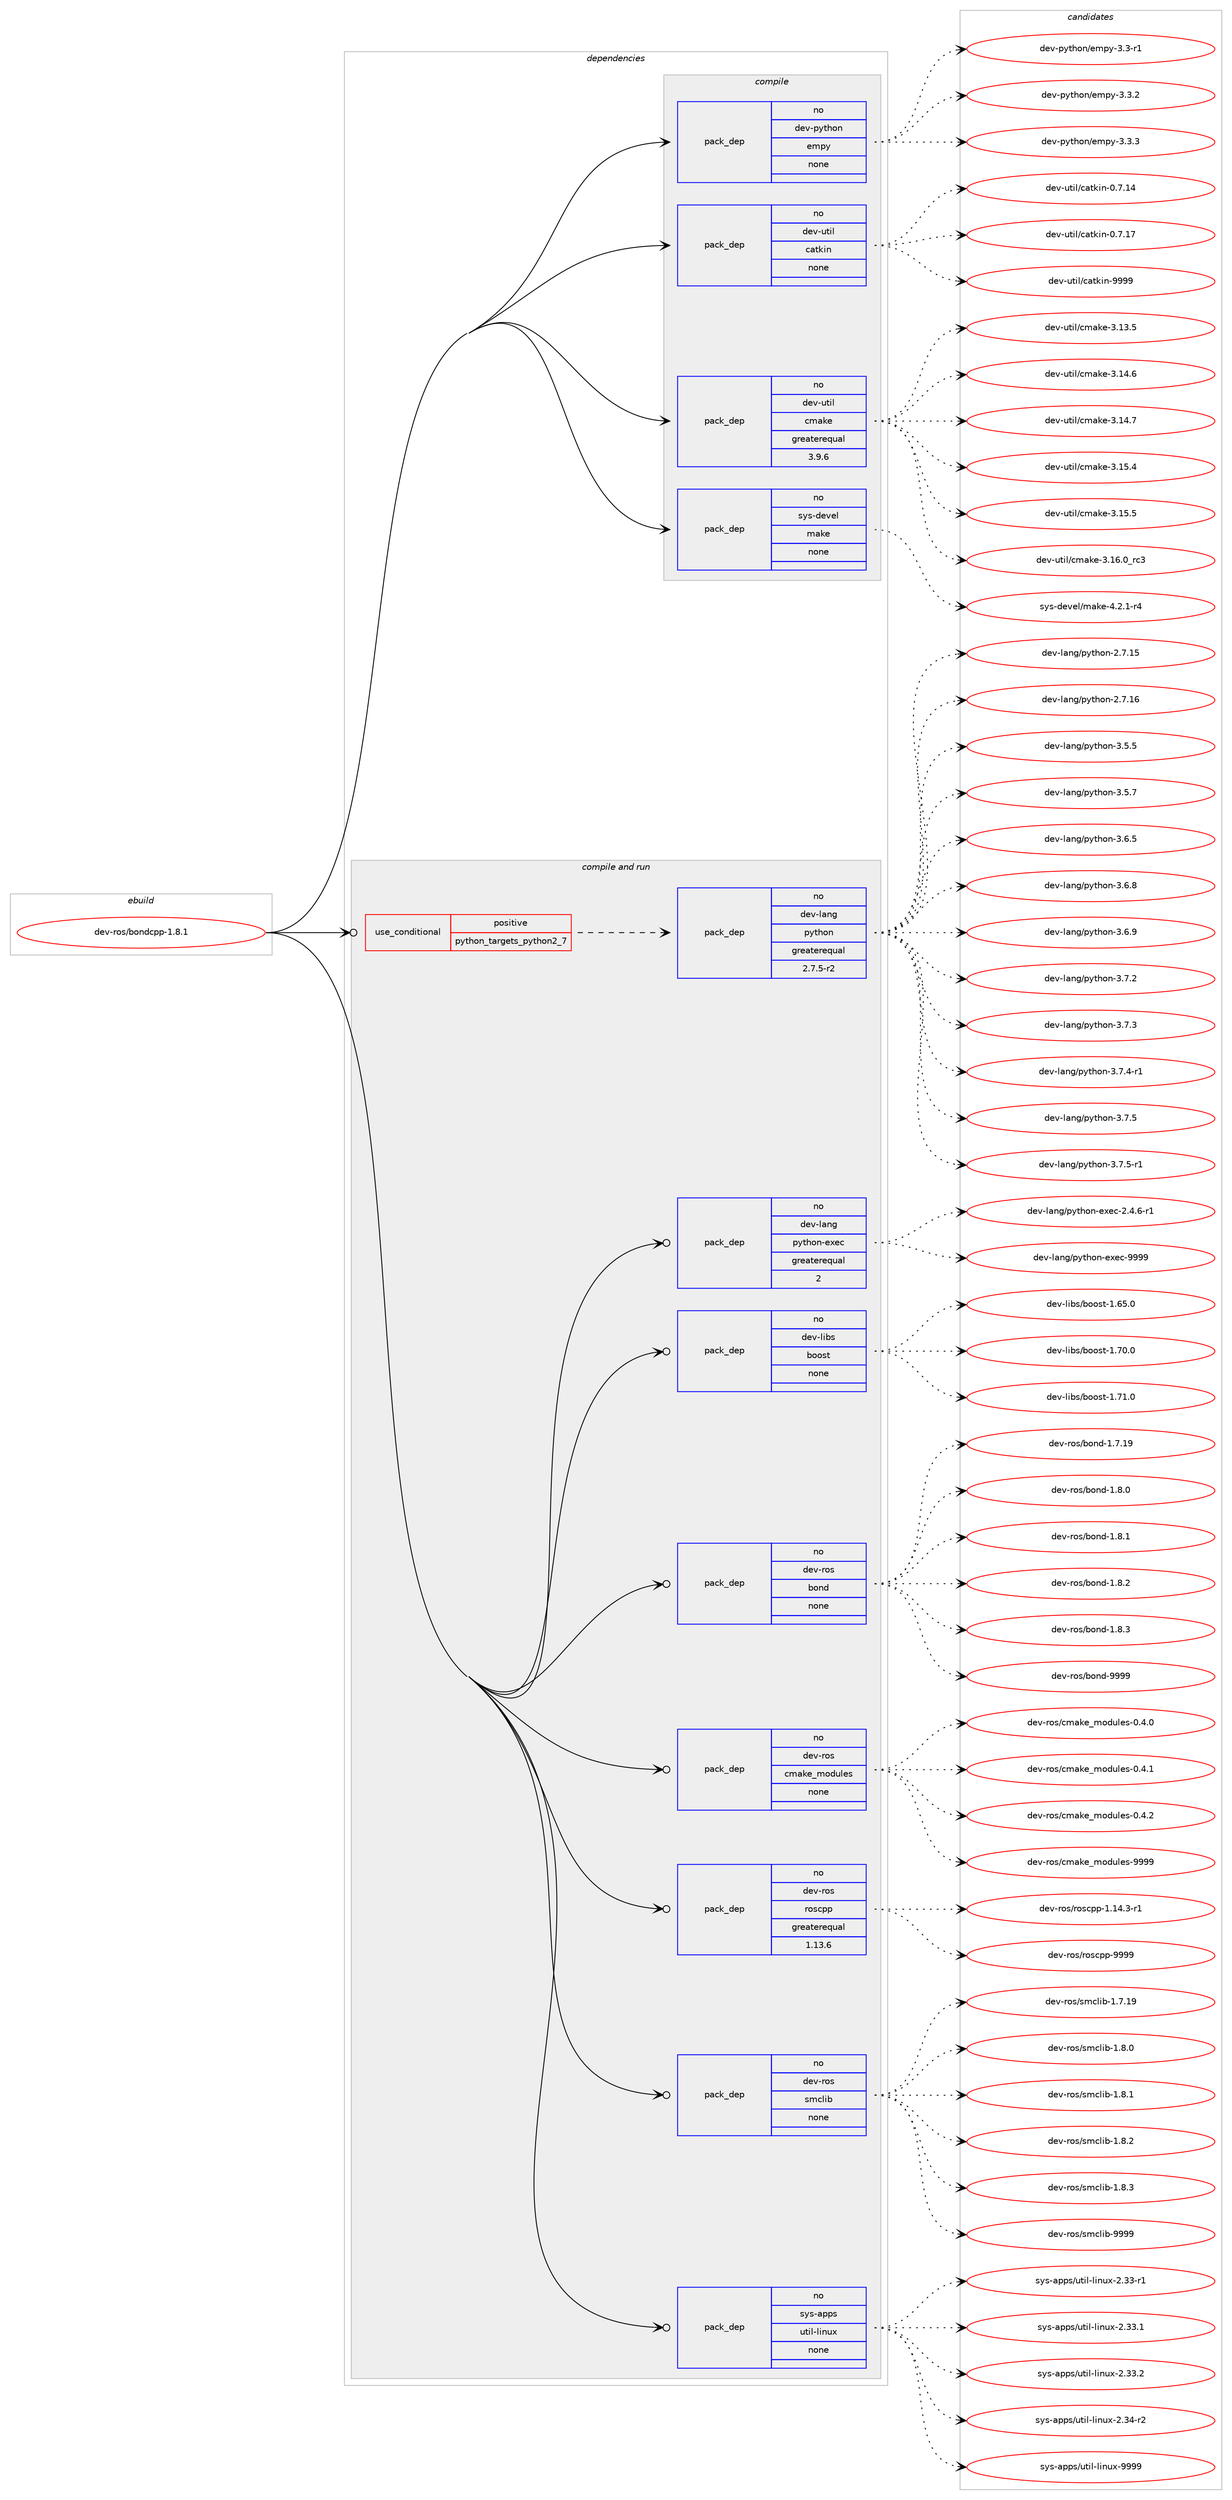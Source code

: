 digraph prolog {

# *************
# Graph options
# *************

newrank=true;
concentrate=true;
compound=true;
graph [rankdir=LR,fontname=Helvetica,fontsize=10,ranksep=1.5];#, ranksep=2.5, nodesep=0.2];
edge  [arrowhead=vee];
node  [fontname=Helvetica,fontsize=10];

# **********
# The ebuild
# **********

subgraph cluster_leftcol {
color=gray;
rank=same;
label=<<i>ebuild</i>>;
id [label="dev-ros/bondcpp-1.8.1", color=red, width=4, href="../dev-ros/bondcpp-1.8.1.svg"];
}

# ****************
# The dependencies
# ****************

subgraph cluster_midcol {
color=gray;
label=<<i>dependencies</i>>;
subgraph cluster_compile {
fillcolor="#eeeeee";
style=filled;
label=<<i>compile</i>>;
subgraph pack484089 {
dependency648751 [label=<<TABLE BORDER="0" CELLBORDER="1" CELLSPACING="0" CELLPADDING="4" WIDTH="220"><TR><TD ROWSPAN="6" CELLPADDING="30">pack_dep</TD></TR><TR><TD WIDTH="110">no</TD></TR><TR><TD>dev-python</TD></TR><TR><TD>empy</TD></TR><TR><TD>none</TD></TR><TR><TD></TD></TR></TABLE>>, shape=none, color=blue];
}
id:e -> dependency648751:w [weight=20,style="solid",arrowhead="vee"];
subgraph pack484090 {
dependency648752 [label=<<TABLE BORDER="0" CELLBORDER="1" CELLSPACING="0" CELLPADDING="4" WIDTH="220"><TR><TD ROWSPAN="6" CELLPADDING="30">pack_dep</TD></TR><TR><TD WIDTH="110">no</TD></TR><TR><TD>dev-util</TD></TR><TR><TD>catkin</TD></TR><TR><TD>none</TD></TR><TR><TD></TD></TR></TABLE>>, shape=none, color=blue];
}
id:e -> dependency648752:w [weight=20,style="solid",arrowhead="vee"];
subgraph pack484091 {
dependency648753 [label=<<TABLE BORDER="0" CELLBORDER="1" CELLSPACING="0" CELLPADDING="4" WIDTH="220"><TR><TD ROWSPAN="6" CELLPADDING="30">pack_dep</TD></TR><TR><TD WIDTH="110">no</TD></TR><TR><TD>dev-util</TD></TR><TR><TD>cmake</TD></TR><TR><TD>greaterequal</TD></TR><TR><TD>3.9.6</TD></TR></TABLE>>, shape=none, color=blue];
}
id:e -> dependency648753:w [weight=20,style="solid",arrowhead="vee"];
subgraph pack484092 {
dependency648754 [label=<<TABLE BORDER="0" CELLBORDER="1" CELLSPACING="0" CELLPADDING="4" WIDTH="220"><TR><TD ROWSPAN="6" CELLPADDING="30">pack_dep</TD></TR><TR><TD WIDTH="110">no</TD></TR><TR><TD>sys-devel</TD></TR><TR><TD>make</TD></TR><TR><TD>none</TD></TR><TR><TD></TD></TR></TABLE>>, shape=none, color=blue];
}
id:e -> dependency648754:w [weight=20,style="solid",arrowhead="vee"];
}
subgraph cluster_compileandrun {
fillcolor="#eeeeee";
style=filled;
label=<<i>compile and run</i>>;
subgraph cond152766 {
dependency648755 [label=<<TABLE BORDER="0" CELLBORDER="1" CELLSPACING="0" CELLPADDING="4"><TR><TD ROWSPAN="3" CELLPADDING="10">use_conditional</TD></TR><TR><TD>positive</TD></TR><TR><TD>python_targets_python2_7</TD></TR></TABLE>>, shape=none, color=red];
subgraph pack484093 {
dependency648756 [label=<<TABLE BORDER="0" CELLBORDER="1" CELLSPACING="0" CELLPADDING="4" WIDTH="220"><TR><TD ROWSPAN="6" CELLPADDING="30">pack_dep</TD></TR><TR><TD WIDTH="110">no</TD></TR><TR><TD>dev-lang</TD></TR><TR><TD>python</TD></TR><TR><TD>greaterequal</TD></TR><TR><TD>2.7.5-r2</TD></TR></TABLE>>, shape=none, color=blue];
}
dependency648755:e -> dependency648756:w [weight=20,style="dashed",arrowhead="vee"];
}
id:e -> dependency648755:w [weight=20,style="solid",arrowhead="odotvee"];
subgraph pack484094 {
dependency648757 [label=<<TABLE BORDER="0" CELLBORDER="1" CELLSPACING="0" CELLPADDING="4" WIDTH="220"><TR><TD ROWSPAN="6" CELLPADDING="30">pack_dep</TD></TR><TR><TD WIDTH="110">no</TD></TR><TR><TD>dev-lang</TD></TR><TR><TD>python-exec</TD></TR><TR><TD>greaterequal</TD></TR><TR><TD>2</TD></TR></TABLE>>, shape=none, color=blue];
}
id:e -> dependency648757:w [weight=20,style="solid",arrowhead="odotvee"];
subgraph pack484095 {
dependency648758 [label=<<TABLE BORDER="0" CELLBORDER="1" CELLSPACING="0" CELLPADDING="4" WIDTH="220"><TR><TD ROWSPAN="6" CELLPADDING="30">pack_dep</TD></TR><TR><TD WIDTH="110">no</TD></TR><TR><TD>dev-libs</TD></TR><TR><TD>boost</TD></TR><TR><TD>none</TD></TR><TR><TD></TD></TR></TABLE>>, shape=none, color=blue];
}
id:e -> dependency648758:w [weight=20,style="solid",arrowhead="odotvee"];
subgraph pack484096 {
dependency648759 [label=<<TABLE BORDER="0" CELLBORDER="1" CELLSPACING="0" CELLPADDING="4" WIDTH="220"><TR><TD ROWSPAN="6" CELLPADDING="30">pack_dep</TD></TR><TR><TD WIDTH="110">no</TD></TR><TR><TD>dev-ros</TD></TR><TR><TD>bond</TD></TR><TR><TD>none</TD></TR><TR><TD></TD></TR></TABLE>>, shape=none, color=blue];
}
id:e -> dependency648759:w [weight=20,style="solid",arrowhead="odotvee"];
subgraph pack484097 {
dependency648760 [label=<<TABLE BORDER="0" CELLBORDER="1" CELLSPACING="0" CELLPADDING="4" WIDTH="220"><TR><TD ROWSPAN="6" CELLPADDING="30">pack_dep</TD></TR><TR><TD WIDTH="110">no</TD></TR><TR><TD>dev-ros</TD></TR><TR><TD>cmake_modules</TD></TR><TR><TD>none</TD></TR><TR><TD></TD></TR></TABLE>>, shape=none, color=blue];
}
id:e -> dependency648760:w [weight=20,style="solid",arrowhead="odotvee"];
subgraph pack484098 {
dependency648761 [label=<<TABLE BORDER="0" CELLBORDER="1" CELLSPACING="0" CELLPADDING="4" WIDTH="220"><TR><TD ROWSPAN="6" CELLPADDING="30">pack_dep</TD></TR><TR><TD WIDTH="110">no</TD></TR><TR><TD>dev-ros</TD></TR><TR><TD>roscpp</TD></TR><TR><TD>greaterequal</TD></TR><TR><TD>1.13.6</TD></TR></TABLE>>, shape=none, color=blue];
}
id:e -> dependency648761:w [weight=20,style="solid",arrowhead="odotvee"];
subgraph pack484099 {
dependency648762 [label=<<TABLE BORDER="0" CELLBORDER="1" CELLSPACING="0" CELLPADDING="4" WIDTH="220"><TR><TD ROWSPAN="6" CELLPADDING="30">pack_dep</TD></TR><TR><TD WIDTH="110">no</TD></TR><TR><TD>dev-ros</TD></TR><TR><TD>smclib</TD></TR><TR><TD>none</TD></TR><TR><TD></TD></TR></TABLE>>, shape=none, color=blue];
}
id:e -> dependency648762:w [weight=20,style="solid",arrowhead="odotvee"];
subgraph pack484100 {
dependency648763 [label=<<TABLE BORDER="0" CELLBORDER="1" CELLSPACING="0" CELLPADDING="4" WIDTH="220"><TR><TD ROWSPAN="6" CELLPADDING="30">pack_dep</TD></TR><TR><TD WIDTH="110">no</TD></TR><TR><TD>sys-apps</TD></TR><TR><TD>util-linux</TD></TR><TR><TD>none</TD></TR><TR><TD></TD></TR></TABLE>>, shape=none, color=blue];
}
id:e -> dependency648763:w [weight=20,style="solid",arrowhead="odotvee"];
}
subgraph cluster_run {
fillcolor="#eeeeee";
style=filled;
label=<<i>run</i>>;
}
}

# **************
# The candidates
# **************

subgraph cluster_choices {
rank=same;
color=gray;
label=<<i>candidates</i>>;

subgraph choice484089 {
color=black;
nodesep=1;
choice1001011184511212111610411111047101109112121455146514511449 [label="dev-python/empy-3.3-r1", color=red, width=4,href="../dev-python/empy-3.3-r1.svg"];
choice1001011184511212111610411111047101109112121455146514650 [label="dev-python/empy-3.3.2", color=red, width=4,href="../dev-python/empy-3.3.2.svg"];
choice1001011184511212111610411111047101109112121455146514651 [label="dev-python/empy-3.3.3", color=red, width=4,href="../dev-python/empy-3.3.3.svg"];
dependency648751:e -> choice1001011184511212111610411111047101109112121455146514511449:w [style=dotted,weight="100"];
dependency648751:e -> choice1001011184511212111610411111047101109112121455146514650:w [style=dotted,weight="100"];
dependency648751:e -> choice1001011184511212111610411111047101109112121455146514651:w [style=dotted,weight="100"];
}
subgraph choice484090 {
color=black;
nodesep=1;
choice1001011184511711610510847999711610710511045484655464952 [label="dev-util/catkin-0.7.14", color=red, width=4,href="../dev-util/catkin-0.7.14.svg"];
choice1001011184511711610510847999711610710511045484655464955 [label="dev-util/catkin-0.7.17", color=red, width=4,href="../dev-util/catkin-0.7.17.svg"];
choice100101118451171161051084799971161071051104557575757 [label="dev-util/catkin-9999", color=red, width=4,href="../dev-util/catkin-9999.svg"];
dependency648752:e -> choice1001011184511711610510847999711610710511045484655464952:w [style=dotted,weight="100"];
dependency648752:e -> choice1001011184511711610510847999711610710511045484655464955:w [style=dotted,weight="100"];
dependency648752:e -> choice100101118451171161051084799971161071051104557575757:w [style=dotted,weight="100"];
}
subgraph choice484091 {
color=black;
nodesep=1;
choice1001011184511711610510847991099710710145514649514653 [label="dev-util/cmake-3.13.5", color=red, width=4,href="../dev-util/cmake-3.13.5.svg"];
choice1001011184511711610510847991099710710145514649524654 [label="dev-util/cmake-3.14.6", color=red, width=4,href="../dev-util/cmake-3.14.6.svg"];
choice1001011184511711610510847991099710710145514649524655 [label="dev-util/cmake-3.14.7", color=red, width=4,href="../dev-util/cmake-3.14.7.svg"];
choice1001011184511711610510847991099710710145514649534652 [label="dev-util/cmake-3.15.4", color=red, width=4,href="../dev-util/cmake-3.15.4.svg"];
choice1001011184511711610510847991099710710145514649534653 [label="dev-util/cmake-3.15.5", color=red, width=4,href="../dev-util/cmake-3.15.5.svg"];
choice1001011184511711610510847991099710710145514649544648951149951 [label="dev-util/cmake-3.16.0_rc3", color=red, width=4,href="../dev-util/cmake-3.16.0_rc3.svg"];
dependency648753:e -> choice1001011184511711610510847991099710710145514649514653:w [style=dotted,weight="100"];
dependency648753:e -> choice1001011184511711610510847991099710710145514649524654:w [style=dotted,weight="100"];
dependency648753:e -> choice1001011184511711610510847991099710710145514649524655:w [style=dotted,weight="100"];
dependency648753:e -> choice1001011184511711610510847991099710710145514649534652:w [style=dotted,weight="100"];
dependency648753:e -> choice1001011184511711610510847991099710710145514649534653:w [style=dotted,weight="100"];
dependency648753:e -> choice1001011184511711610510847991099710710145514649544648951149951:w [style=dotted,weight="100"];
}
subgraph choice484092 {
color=black;
nodesep=1;
choice1151211154510010111810110847109971071014552465046494511452 [label="sys-devel/make-4.2.1-r4", color=red, width=4,href="../sys-devel/make-4.2.1-r4.svg"];
dependency648754:e -> choice1151211154510010111810110847109971071014552465046494511452:w [style=dotted,weight="100"];
}
subgraph choice484093 {
color=black;
nodesep=1;
choice10010111845108971101034711212111610411111045504655464953 [label="dev-lang/python-2.7.15", color=red, width=4,href="../dev-lang/python-2.7.15.svg"];
choice10010111845108971101034711212111610411111045504655464954 [label="dev-lang/python-2.7.16", color=red, width=4,href="../dev-lang/python-2.7.16.svg"];
choice100101118451089711010347112121116104111110455146534653 [label="dev-lang/python-3.5.5", color=red, width=4,href="../dev-lang/python-3.5.5.svg"];
choice100101118451089711010347112121116104111110455146534655 [label="dev-lang/python-3.5.7", color=red, width=4,href="../dev-lang/python-3.5.7.svg"];
choice100101118451089711010347112121116104111110455146544653 [label="dev-lang/python-3.6.5", color=red, width=4,href="../dev-lang/python-3.6.5.svg"];
choice100101118451089711010347112121116104111110455146544656 [label="dev-lang/python-3.6.8", color=red, width=4,href="../dev-lang/python-3.6.8.svg"];
choice100101118451089711010347112121116104111110455146544657 [label="dev-lang/python-3.6.9", color=red, width=4,href="../dev-lang/python-3.6.9.svg"];
choice100101118451089711010347112121116104111110455146554650 [label="dev-lang/python-3.7.2", color=red, width=4,href="../dev-lang/python-3.7.2.svg"];
choice100101118451089711010347112121116104111110455146554651 [label="dev-lang/python-3.7.3", color=red, width=4,href="../dev-lang/python-3.7.3.svg"];
choice1001011184510897110103471121211161041111104551465546524511449 [label="dev-lang/python-3.7.4-r1", color=red, width=4,href="../dev-lang/python-3.7.4-r1.svg"];
choice100101118451089711010347112121116104111110455146554653 [label="dev-lang/python-3.7.5", color=red, width=4,href="../dev-lang/python-3.7.5.svg"];
choice1001011184510897110103471121211161041111104551465546534511449 [label="dev-lang/python-3.7.5-r1", color=red, width=4,href="../dev-lang/python-3.7.5-r1.svg"];
dependency648756:e -> choice10010111845108971101034711212111610411111045504655464953:w [style=dotted,weight="100"];
dependency648756:e -> choice10010111845108971101034711212111610411111045504655464954:w [style=dotted,weight="100"];
dependency648756:e -> choice100101118451089711010347112121116104111110455146534653:w [style=dotted,weight="100"];
dependency648756:e -> choice100101118451089711010347112121116104111110455146534655:w [style=dotted,weight="100"];
dependency648756:e -> choice100101118451089711010347112121116104111110455146544653:w [style=dotted,weight="100"];
dependency648756:e -> choice100101118451089711010347112121116104111110455146544656:w [style=dotted,weight="100"];
dependency648756:e -> choice100101118451089711010347112121116104111110455146544657:w [style=dotted,weight="100"];
dependency648756:e -> choice100101118451089711010347112121116104111110455146554650:w [style=dotted,weight="100"];
dependency648756:e -> choice100101118451089711010347112121116104111110455146554651:w [style=dotted,weight="100"];
dependency648756:e -> choice1001011184510897110103471121211161041111104551465546524511449:w [style=dotted,weight="100"];
dependency648756:e -> choice100101118451089711010347112121116104111110455146554653:w [style=dotted,weight="100"];
dependency648756:e -> choice1001011184510897110103471121211161041111104551465546534511449:w [style=dotted,weight="100"];
}
subgraph choice484094 {
color=black;
nodesep=1;
choice10010111845108971101034711212111610411111045101120101994550465246544511449 [label="dev-lang/python-exec-2.4.6-r1", color=red, width=4,href="../dev-lang/python-exec-2.4.6-r1.svg"];
choice10010111845108971101034711212111610411111045101120101994557575757 [label="dev-lang/python-exec-9999", color=red, width=4,href="../dev-lang/python-exec-9999.svg"];
dependency648757:e -> choice10010111845108971101034711212111610411111045101120101994550465246544511449:w [style=dotted,weight="100"];
dependency648757:e -> choice10010111845108971101034711212111610411111045101120101994557575757:w [style=dotted,weight="100"];
}
subgraph choice484095 {
color=black;
nodesep=1;
choice1001011184510810598115479811111111511645494654534648 [label="dev-libs/boost-1.65.0", color=red, width=4,href="../dev-libs/boost-1.65.0.svg"];
choice1001011184510810598115479811111111511645494655484648 [label="dev-libs/boost-1.70.0", color=red, width=4,href="../dev-libs/boost-1.70.0.svg"];
choice1001011184510810598115479811111111511645494655494648 [label="dev-libs/boost-1.71.0", color=red, width=4,href="../dev-libs/boost-1.71.0.svg"];
dependency648758:e -> choice1001011184510810598115479811111111511645494654534648:w [style=dotted,weight="100"];
dependency648758:e -> choice1001011184510810598115479811111111511645494655484648:w [style=dotted,weight="100"];
dependency648758:e -> choice1001011184510810598115479811111111511645494655494648:w [style=dotted,weight="100"];
}
subgraph choice484096 {
color=black;
nodesep=1;
choice10010111845114111115479811111010045494655464957 [label="dev-ros/bond-1.7.19", color=red, width=4,href="../dev-ros/bond-1.7.19.svg"];
choice100101118451141111154798111110100454946564648 [label="dev-ros/bond-1.8.0", color=red, width=4,href="../dev-ros/bond-1.8.0.svg"];
choice100101118451141111154798111110100454946564649 [label="dev-ros/bond-1.8.1", color=red, width=4,href="../dev-ros/bond-1.8.1.svg"];
choice100101118451141111154798111110100454946564650 [label="dev-ros/bond-1.8.2", color=red, width=4,href="../dev-ros/bond-1.8.2.svg"];
choice100101118451141111154798111110100454946564651 [label="dev-ros/bond-1.8.3", color=red, width=4,href="../dev-ros/bond-1.8.3.svg"];
choice1001011184511411111547981111101004557575757 [label="dev-ros/bond-9999", color=red, width=4,href="../dev-ros/bond-9999.svg"];
dependency648759:e -> choice10010111845114111115479811111010045494655464957:w [style=dotted,weight="100"];
dependency648759:e -> choice100101118451141111154798111110100454946564648:w [style=dotted,weight="100"];
dependency648759:e -> choice100101118451141111154798111110100454946564649:w [style=dotted,weight="100"];
dependency648759:e -> choice100101118451141111154798111110100454946564650:w [style=dotted,weight="100"];
dependency648759:e -> choice100101118451141111154798111110100454946564651:w [style=dotted,weight="100"];
dependency648759:e -> choice1001011184511411111547981111101004557575757:w [style=dotted,weight="100"];
}
subgraph choice484097 {
color=black;
nodesep=1;
choice1001011184511411111547991099710710195109111100117108101115454846524648 [label="dev-ros/cmake_modules-0.4.0", color=red, width=4,href="../dev-ros/cmake_modules-0.4.0.svg"];
choice1001011184511411111547991099710710195109111100117108101115454846524649 [label="dev-ros/cmake_modules-0.4.1", color=red, width=4,href="../dev-ros/cmake_modules-0.4.1.svg"];
choice1001011184511411111547991099710710195109111100117108101115454846524650 [label="dev-ros/cmake_modules-0.4.2", color=red, width=4,href="../dev-ros/cmake_modules-0.4.2.svg"];
choice10010111845114111115479910997107101951091111001171081011154557575757 [label="dev-ros/cmake_modules-9999", color=red, width=4,href="../dev-ros/cmake_modules-9999.svg"];
dependency648760:e -> choice1001011184511411111547991099710710195109111100117108101115454846524648:w [style=dotted,weight="100"];
dependency648760:e -> choice1001011184511411111547991099710710195109111100117108101115454846524649:w [style=dotted,weight="100"];
dependency648760:e -> choice1001011184511411111547991099710710195109111100117108101115454846524650:w [style=dotted,weight="100"];
dependency648760:e -> choice10010111845114111115479910997107101951091111001171081011154557575757:w [style=dotted,weight="100"];
}
subgraph choice484098 {
color=black;
nodesep=1;
choice100101118451141111154711411111599112112454946495246514511449 [label="dev-ros/roscpp-1.14.3-r1", color=red, width=4,href="../dev-ros/roscpp-1.14.3-r1.svg"];
choice1001011184511411111547114111115991121124557575757 [label="dev-ros/roscpp-9999", color=red, width=4,href="../dev-ros/roscpp-9999.svg"];
dependency648761:e -> choice100101118451141111154711411111599112112454946495246514511449:w [style=dotted,weight="100"];
dependency648761:e -> choice1001011184511411111547114111115991121124557575757:w [style=dotted,weight="100"];
}
subgraph choice484099 {
color=black;
nodesep=1;
choice1001011184511411111547115109991081059845494655464957 [label="dev-ros/smclib-1.7.19", color=red, width=4,href="../dev-ros/smclib-1.7.19.svg"];
choice10010111845114111115471151099910810598454946564648 [label="dev-ros/smclib-1.8.0", color=red, width=4,href="../dev-ros/smclib-1.8.0.svg"];
choice10010111845114111115471151099910810598454946564649 [label="dev-ros/smclib-1.8.1", color=red, width=4,href="../dev-ros/smclib-1.8.1.svg"];
choice10010111845114111115471151099910810598454946564650 [label="dev-ros/smclib-1.8.2", color=red, width=4,href="../dev-ros/smclib-1.8.2.svg"];
choice10010111845114111115471151099910810598454946564651 [label="dev-ros/smclib-1.8.3", color=red, width=4,href="../dev-ros/smclib-1.8.3.svg"];
choice100101118451141111154711510999108105984557575757 [label="dev-ros/smclib-9999", color=red, width=4,href="../dev-ros/smclib-9999.svg"];
dependency648762:e -> choice1001011184511411111547115109991081059845494655464957:w [style=dotted,weight="100"];
dependency648762:e -> choice10010111845114111115471151099910810598454946564648:w [style=dotted,weight="100"];
dependency648762:e -> choice10010111845114111115471151099910810598454946564649:w [style=dotted,weight="100"];
dependency648762:e -> choice10010111845114111115471151099910810598454946564650:w [style=dotted,weight="100"];
dependency648762:e -> choice10010111845114111115471151099910810598454946564651:w [style=dotted,weight="100"];
dependency648762:e -> choice100101118451141111154711510999108105984557575757:w [style=dotted,weight="100"];
}
subgraph choice484100 {
color=black;
nodesep=1;
choice1151211154597112112115471171161051084510810511011712045504651514511449 [label="sys-apps/util-linux-2.33-r1", color=red, width=4,href="../sys-apps/util-linux-2.33-r1.svg"];
choice1151211154597112112115471171161051084510810511011712045504651514649 [label="sys-apps/util-linux-2.33.1", color=red, width=4,href="../sys-apps/util-linux-2.33.1.svg"];
choice1151211154597112112115471171161051084510810511011712045504651514650 [label="sys-apps/util-linux-2.33.2", color=red, width=4,href="../sys-apps/util-linux-2.33.2.svg"];
choice1151211154597112112115471171161051084510810511011712045504651524511450 [label="sys-apps/util-linux-2.34-r2", color=red, width=4,href="../sys-apps/util-linux-2.34-r2.svg"];
choice115121115459711211211547117116105108451081051101171204557575757 [label="sys-apps/util-linux-9999", color=red, width=4,href="../sys-apps/util-linux-9999.svg"];
dependency648763:e -> choice1151211154597112112115471171161051084510810511011712045504651514511449:w [style=dotted,weight="100"];
dependency648763:e -> choice1151211154597112112115471171161051084510810511011712045504651514649:w [style=dotted,weight="100"];
dependency648763:e -> choice1151211154597112112115471171161051084510810511011712045504651514650:w [style=dotted,weight="100"];
dependency648763:e -> choice1151211154597112112115471171161051084510810511011712045504651524511450:w [style=dotted,weight="100"];
dependency648763:e -> choice115121115459711211211547117116105108451081051101171204557575757:w [style=dotted,weight="100"];
}
}

}
